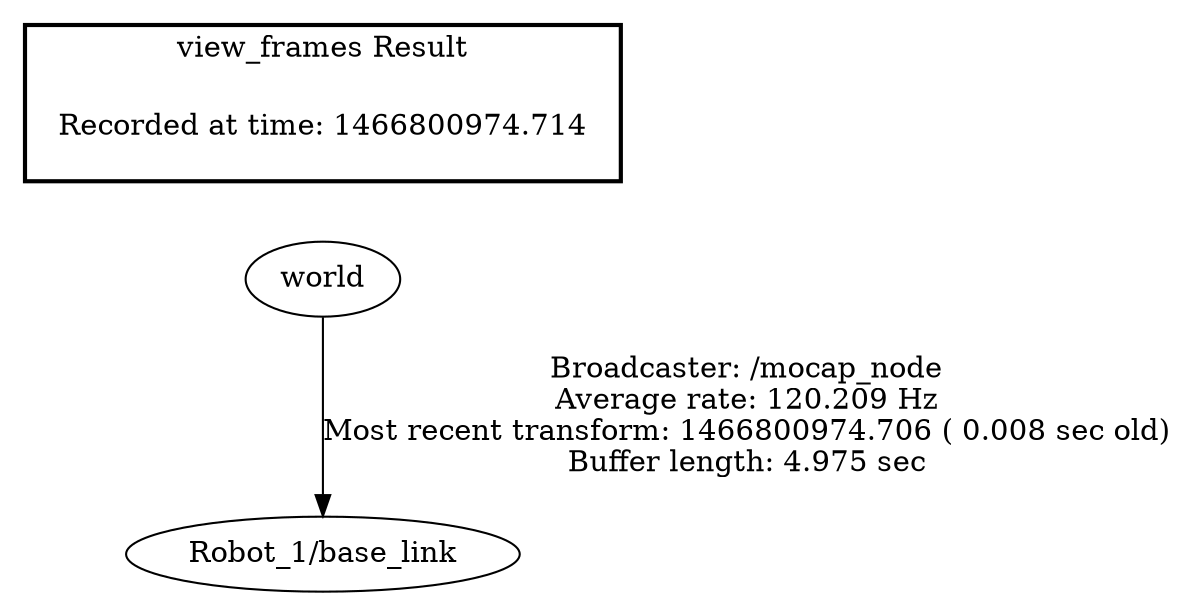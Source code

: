 digraph G {
"world" -> "Robot_1/base_link"[label="Broadcaster: /mocap_node\nAverage rate: 120.209 Hz\nMost recent transform: 1466800974.706 ( 0.008 sec old)\nBuffer length: 4.975 sec\n"];
edge [style=invis];
 subgraph cluster_legend { style=bold; color=black; label ="view_frames Result";
"Recorded at time: 1466800974.714"[ shape=plaintext ] ;
 }->"world";
}